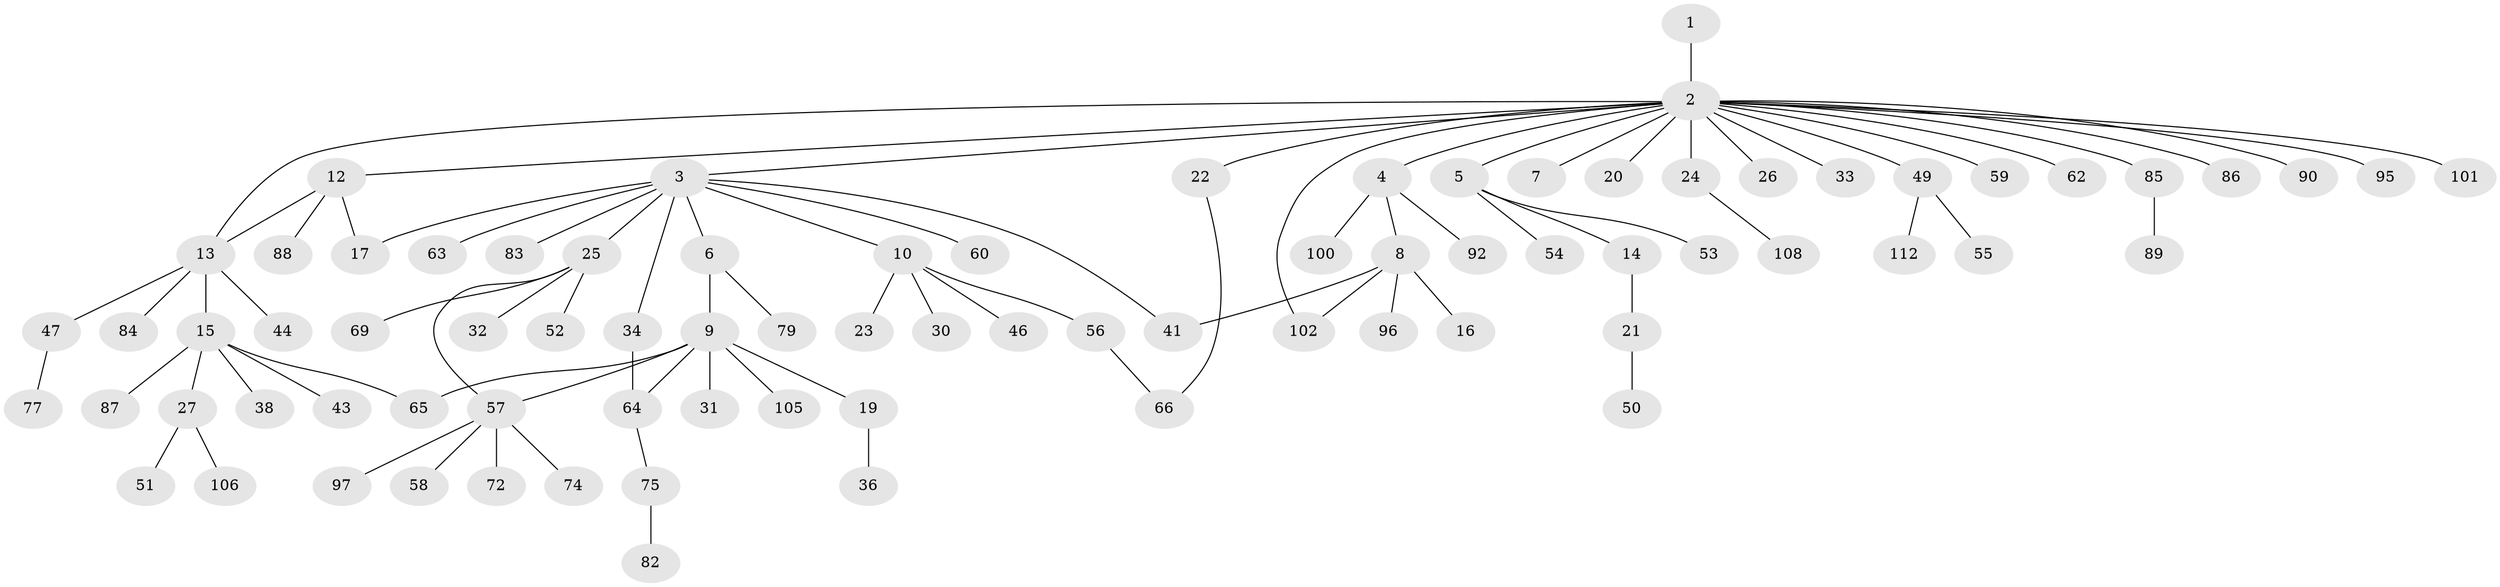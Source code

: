 // original degree distribution, {1: 0.5714285714285714, 21: 0.008928571428571428, 11: 0.008928571428571428, 5: 0.044642857142857144, 6: 0.03571428571428571, 3: 0.08035714285714286, 2: 0.21428571428571427, 7: 0.017857142857142856, 4: 0.017857142857142856}
// Generated by graph-tools (version 1.1) at 2025/41/03/06/25 10:41:52]
// undirected, 80 vertices, 87 edges
graph export_dot {
graph [start="1"]
  node [color=gray90,style=filled];
  1;
  2 [super="+18"];
  3 [super="+70"];
  4 [super="+107"];
  5 [super="+61"];
  6;
  7 [super="+35"];
  8 [super="+45"];
  9 [super="+42"];
  10 [super="+11"];
  12 [super="+28"];
  13 [super="+80"];
  14;
  15 [super="+37"];
  16;
  17 [super="+48"];
  19;
  20;
  21 [super="+40"];
  22 [super="+67"];
  23;
  24 [super="+99"];
  25 [super="+29"];
  26 [super="+81"];
  27 [super="+73"];
  30 [super="+76"];
  31 [super="+103"];
  32;
  33 [super="+110"];
  34 [super="+39"];
  36;
  38;
  41 [super="+68"];
  43;
  44;
  46 [super="+111"];
  47 [super="+93"];
  49;
  50;
  51;
  52 [super="+104"];
  53 [super="+91"];
  54;
  55;
  56;
  57 [super="+71"];
  58;
  59;
  60 [super="+78"];
  62;
  63;
  64 [super="+94"];
  65;
  66;
  69;
  72;
  74;
  75 [super="+98"];
  77;
  79;
  82;
  83;
  84;
  85;
  86;
  87;
  88;
  89;
  90;
  92;
  95;
  96;
  97;
  100;
  101;
  102 [super="+109"];
  105;
  106;
  108;
  112;
  1 -- 2;
  2 -- 3;
  2 -- 4;
  2 -- 5 [weight=2];
  2 -- 7;
  2 -- 12;
  2 -- 13;
  2 -- 20;
  2 -- 22;
  2 -- 24;
  2 -- 26;
  2 -- 33;
  2 -- 49;
  2 -- 59;
  2 -- 62;
  2 -- 85;
  2 -- 86;
  2 -- 90;
  2 -- 95;
  2 -- 101;
  2 -- 102;
  3 -- 6;
  3 -- 10;
  3 -- 17;
  3 -- 25;
  3 -- 34;
  3 -- 41;
  3 -- 60;
  3 -- 63;
  3 -- 83;
  4 -- 8;
  4 -- 92;
  4 -- 100;
  5 -- 14;
  5 -- 53;
  5 -- 54;
  6 -- 9;
  6 -- 79;
  8 -- 16;
  8 -- 41;
  8 -- 102;
  8 -- 96;
  9 -- 19;
  9 -- 31;
  9 -- 64;
  9 -- 65;
  9 -- 105;
  9 -- 57;
  10 -- 23;
  10 -- 30;
  10 -- 46;
  10 -- 56;
  12 -- 13;
  12 -- 17;
  12 -- 88;
  13 -- 15;
  13 -- 44;
  13 -- 47;
  13 -- 84;
  14 -- 21;
  15 -- 27;
  15 -- 38;
  15 -- 43;
  15 -- 87;
  15 -- 65;
  19 -- 36;
  21 -- 50;
  22 -- 66;
  24 -- 108;
  25 -- 32;
  25 -- 52;
  25 -- 57;
  25 -- 69;
  27 -- 51;
  27 -- 106;
  34 -- 64;
  47 -- 77;
  49 -- 55;
  49 -- 112;
  56 -- 66;
  57 -- 58;
  57 -- 72;
  57 -- 74;
  57 -- 97;
  64 -- 75;
  75 -- 82;
  85 -- 89;
}
